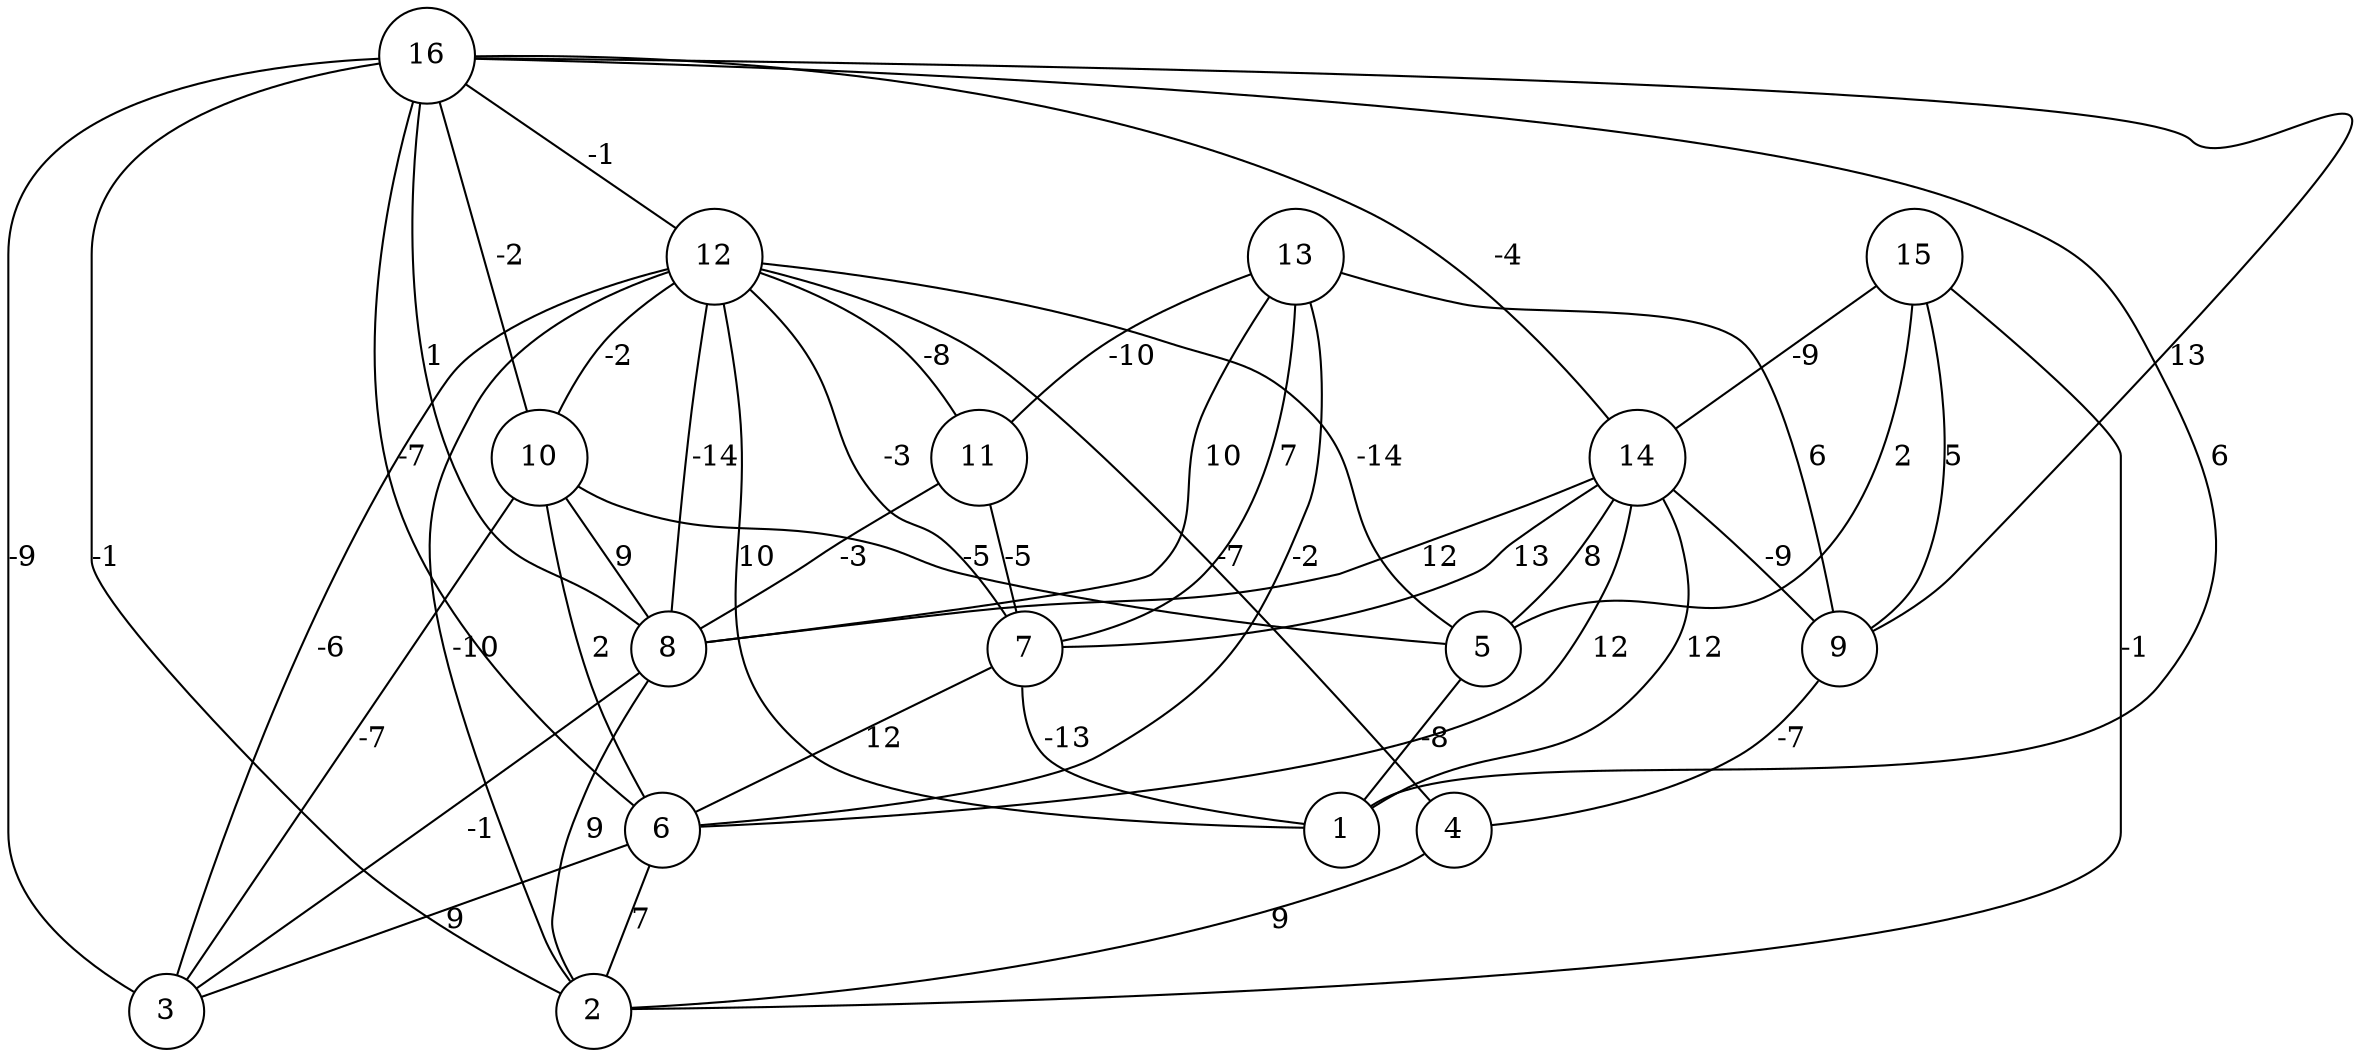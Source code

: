 graph { 
	 fontname="Helvetica,Arial,sans-serif" 
	 node [shape = circle]; 
	 16 -- 1 [label = "6"];
	 16 -- 2 [label = "-1"];
	 16 -- 3 [label = "-9"];
	 16 -- 6 [label = "-7"];
	 16 -- 8 [label = "1"];
	 16 -- 9 [label = "13"];
	 16 -- 10 [label = "-2"];
	 16 -- 12 [label = "-1"];
	 16 -- 14 [label = "-4"];
	 15 -- 2 [label = "-1"];
	 15 -- 5 [label = "2"];
	 15 -- 9 [label = "5"];
	 15 -- 14 [label = "-9"];
	 14 -- 1 [label = "12"];
	 14 -- 5 [label = "8"];
	 14 -- 6 [label = "12"];
	 14 -- 7 [label = "13"];
	 14 -- 8 [label = "12"];
	 14 -- 9 [label = "-9"];
	 13 -- 6 [label = "-2"];
	 13 -- 7 [label = "7"];
	 13 -- 8 [label = "10"];
	 13 -- 9 [label = "6"];
	 13 -- 11 [label = "-10"];
	 12 -- 1 [label = "10"];
	 12 -- 2 [label = "-10"];
	 12 -- 3 [label = "-6"];
	 12 -- 4 [label = "-7"];
	 12 -- 5 [label = "-14"];
	 12 -- 7 [label = "-3"];
	 12 -- 8 [label = "-14"];
	 12 -- 10 [label = "-2"];
	 12 -- 11 [label = "-8"];
	 11 -- 7 [label = "-5"];
	 11 -- 8 [label = "-3"];
	 10 -- 3 [label = "-7"];
	 10 -- 5 [label = "-5"];
	 10 -- 6 [label = "2"];
	 10 -- 8 [label = "9"];
	 9 -- 4 [label = "-7"];
	 8 -- 2 [label = "9"];
	 8 -- 3 [label = "-1"];
	 7 -- 1 [label = "-13"];
	 7 -- 6 [label = "12"];
	 6 -- 2 [label = "7"];
	 6 -- 3 [label = "9"];
	 5 -- 1 [label = "-8"];
	 4 -- 2 [label = "9"];
	 1;
	 2;
	 3;
	 4;
	 5;
	 6;
	 7;
	 8;
	 9;
	 10;
	 11;
	 12;
	 13;
	 14;
	 15;
	 16;
}
